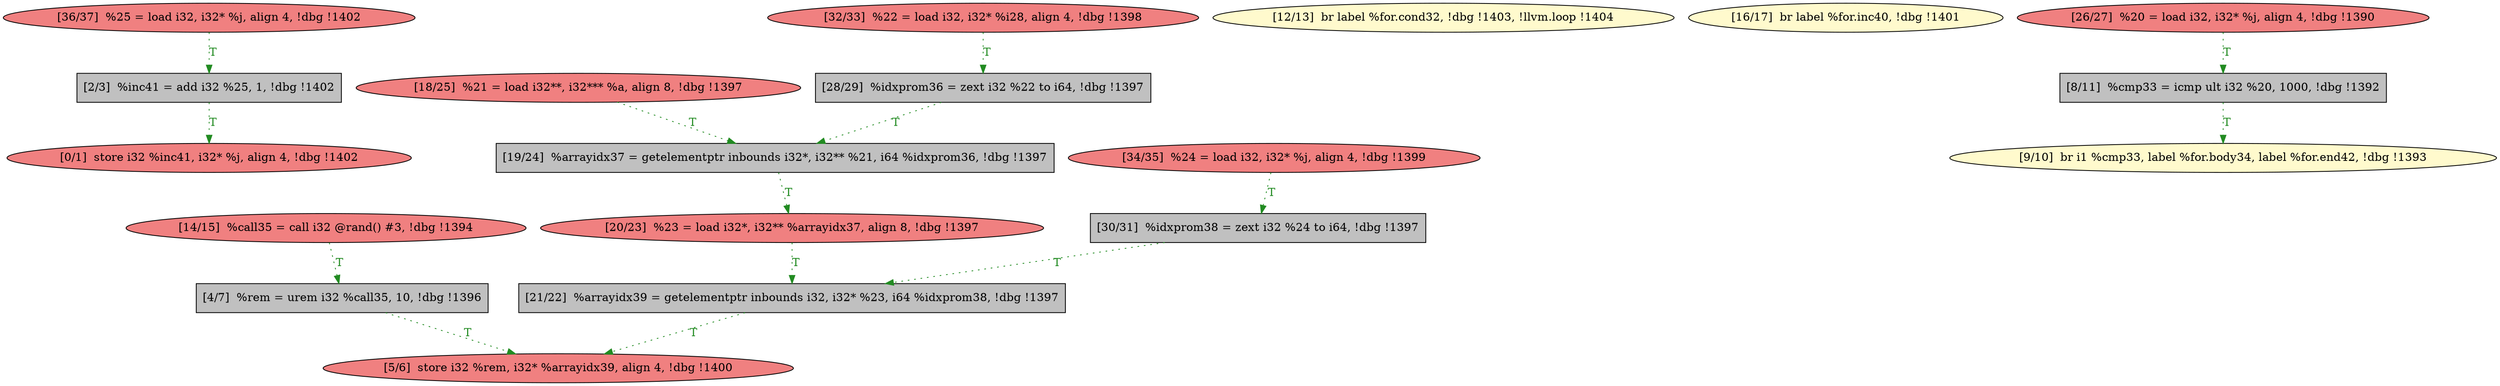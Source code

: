 
digraph G {


node7197 [fillcolor=lightcoral,label="[36/37]  %25 = load i32, i32* %j, align 4, !dbg !1402",shape=ellipse,style=filled ]
node7196 [fillcolor=lightcoral,label="[5/6]  store i32 %rem, i32* %arrayidx39, align 4, !dbg !1400",shape=ellipse,style=filled ]
node7183 [fillcolor=lemonchiffon,label="[12/13]  br label %for.cond32, !dbg !1403, !llvm.loop !1404",shape=ellipse,style=filled ]
node7186 [fillcolor=lightcoral,label="[18/25]  %21 = load i32**, i32*** %a, align 8, !dbg !1397",shape=ellipse,style=filled ]
node7188 [fillcolor=lightcoral,label="[20/23]  %23 = load i32*, i32** %arrayidx37, align 8, !dbg !1397",shape=ellipse,style=filled ]
node7192 [fillcolor=grey,label="[19/24]  %arrayidx37 = getelementptr inbounds i32*, i32** %21, i64 %idxprom36, !dbg !1397",shape=rectangle,style=filled ]
node7184 [fillcolor=lightcoral,label="[14/15]  %call35 = call i32 @rand() #3, !dbg !1394",shape=ellipse,style=filled ]
node7181 [fillcolor=grey,label="[4/7]  %rem = urem i32 %call35, 10, !dbg !1396",shape=rectangle,style=filled ]
node7185 [fillcolor=lemonchiffon,label="[16/17]  br label %for.inc40, !dbg !1401",shape=ellipse,style=filled ]
node7179 [fillcolor=lightcoral,label="[0/1]  store i32 %inc41, i32* %j, align 4, !dbg !1402",shape=ellipse,style=filled ]
node7180 [fillcolor=grey,label="[2/3]  %inc41 = add i32 %25, 1, !dbg !1402",shape=rectangle,style=filled ]
node7190 [fillcolor=grey,label="[28/29]  %idxprom36 = zext i32 %22 to i64, !dbg !1397",shape=rectangle,style=filled ]
node7187 [fillcolor=lemonchiffon,label="[9/10]  br i1 %cmp33, label %for.body34, label %for.end42, !dbg !1393",shape=ellipse,style=filled ]
node7191 [fillcolor=grey,label="[30/31]  %idxprom38 = zext i32 %24 to i64, !dbg !1397",shape=rectangle,style=filled ]
node7182 [fillcolor=grey,label="[8/11]  %cmp33 = icmp ult i32 %20, 1000, !dbg !1392",shape=rectangle,style=filled ]
node7193 [fillcolor=grey,label="[21/22]  %arrayidx39 = getelementptr inbounds i32, i32* %23, i64 %idxprom38, !dbg !1397",shape=rectangle,style=filled ]
node7195 [fillcolor=lightcoral,label="[34/35]  %24 = load i32, i32* %j, align 4, !dbg !1399",shape=ellipse,style=filled ]
node7189 [fillcolor=lightcoral,label="[26/27]  %20 = load i32, i32* %j, align 4, !dbg !1390",shape=ellipse,style=filled ]
node7194 [fillcolor=lightcoral,label="[32/33]  %22 = load i32, i32* %i28, align 4, !dbg !1398",shape=ellipse,style=filled ]

node7186->node7192 [style=dotted,color=forestgreen,label="T",fontcolor=forestgreen ]
node7188->node7193 [style=dotted,color=forestgreen,label="T",fontcolor=forestgreen ]
node7180->node7179 [style=dotted,color=forestgreen,label="T",fontcolor=forestgreen ]
node7197->node7180 [style=dotted,color=forestgreen,label="T",fontcolor=forestgreen ]
node7181->node7196 [style=dotted,color=forestgreen,label="T",fontcolor=forestgreen ]
node7189->node7182 [style=dotted,color=forestgreen,label="T",fontcolor=forestgreen ]
node7193->node7196 [style=dotted,color=forestgreen,label="T",fontcolor=forestgreen ]
node7194->node7190 [style=dotted,color=forestgreen,label="T",fontcolor=forestgreen ]
node7190->node7192 [style=dotted,color=forestgreen,label="T",fontcolor=forestgreen ]
node7192->node7188 [style=dotted,color=forestgreen,label="T",fontcolor=forestgreen ]
node7184->node7181 [style=dotted,color=forestgreen,label="T",fontcolor=forestgreen ]
node7191->node7193 [style=dotted,color=forestgreen,label="T",fontcolor=forestgreen ]
node7182->node7187 [style=dotted,color=forestgreen,label="T",fontcolor=forestgreen ]
node7195->node7191 [style=dotted,color=forestgreen,label="T",fontcolor=forestgreen ]


}
